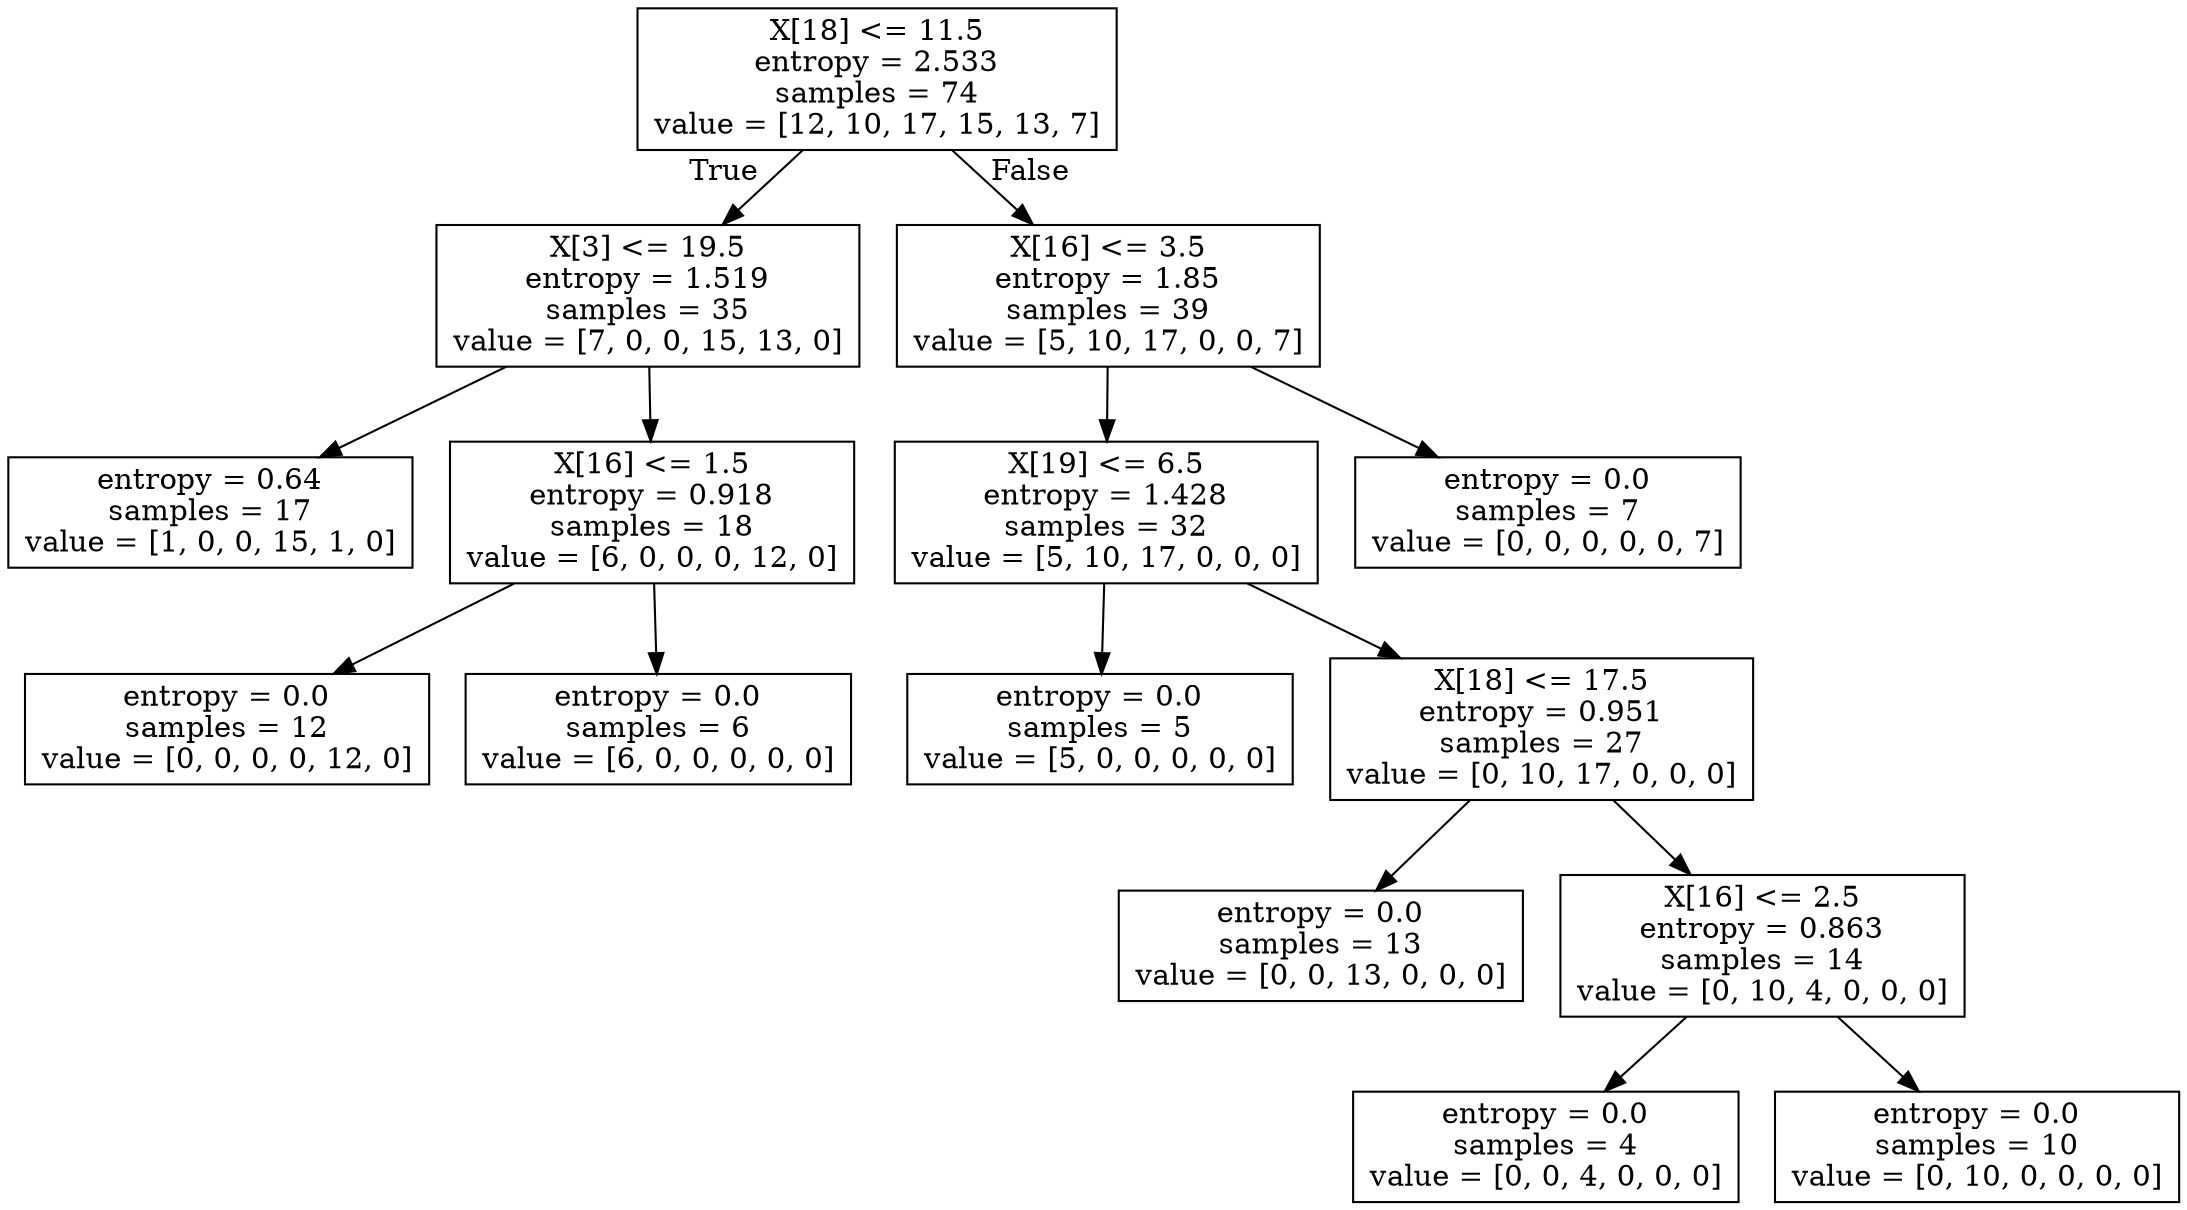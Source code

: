digraph Tree {
node [shape=box] ;
0 [label="X[18] <= 11.5\nentropy = 2.533\nsamples = 74\nvalue = [12, 10, 17, 15, 13, 7]"] ;
1 [label="X[3] <= 19.5\nentropy = 1.519\nsamples = 35\nvalue = [7, 0, 0, 15, 13, 0]"] ;
0 -> 1 [labeldistance=2.5, labelangle=45, headlabel="True"] ;
5 [label="entropy = 0.64\nsamples = 17\nvalue = [1, 0, 0, 15, 1, 0]"] ;
1 -> 5 ;
6 [label="X[16] <= 1.5\nentropy = 0.918\nsamples = 18\nvalue = [6, 0, 0, 0, 12, 0]"] ;
1 -> 6 ;
9 [label="entropy = 0.0\nsamples = 12\nvalue = [0, 0, 0, 0, 12, 0]"] ;
6 -> 9 ;
10 [label="entropy = 0.0\nsamples = 6\nvalue = [6, 0, 0, 0, 0, 0]"] ;
6 -> 10 ;
2 [label="X[16] <= 3.5\nentropy = 1.85\nsamples = 39\nvalue = [5, 10, 17, 0, 0, 7]"] ;
0 -> 2 [labeldistance=2.5, labelangle=-45, headlabel="False"] ;
3 [label="X[19] <= 6.5\nentropy = 1.428\nsamples = 32\nvalue = [5, 10, 17, 0, 0, 0]"] ;
2 -> 3 ;
7 [label="entropy = 0.0\nsamples = 5\nvalue = [5, 0, 0, 0, 0, 0]"] ;
3 -> 7 ;
8 [label="X[18] <= 17.5\nentropy = 0.951\nsamples = 27\nvalue = [0, 10, 17, 0, 0, 0]"] ;
3 -> 8 ;
11 [label="entropy = 0.0\nsamples = 13\nvalue = [0, 0, 13, 0, 0, 0]"] ;
8 -> 11 ;
12 [label="X[16] <= 2.5\nentropy = 0.863\nsamples = 14\nvalue = [0, 10, 4, 0, 0, 0]"] ;
8 -> 12 ;
13 [label="entropy = 0.0\nsamples = 4\nvalue = [0, 0, 4, 0, 0, 0]"] ;
12 -> 13 ;
14 [label="entropy = 0.0\nsamples = 10\nvalue = [0, 10, 0, 0, 0, 0]"] ;
12 -> 14 ;
4 [label="entropy = 0.0\nsamples = 7\nvalue = [0, 0, 0, 0, 0, 7]"] ;
2 -> 4 ;
}